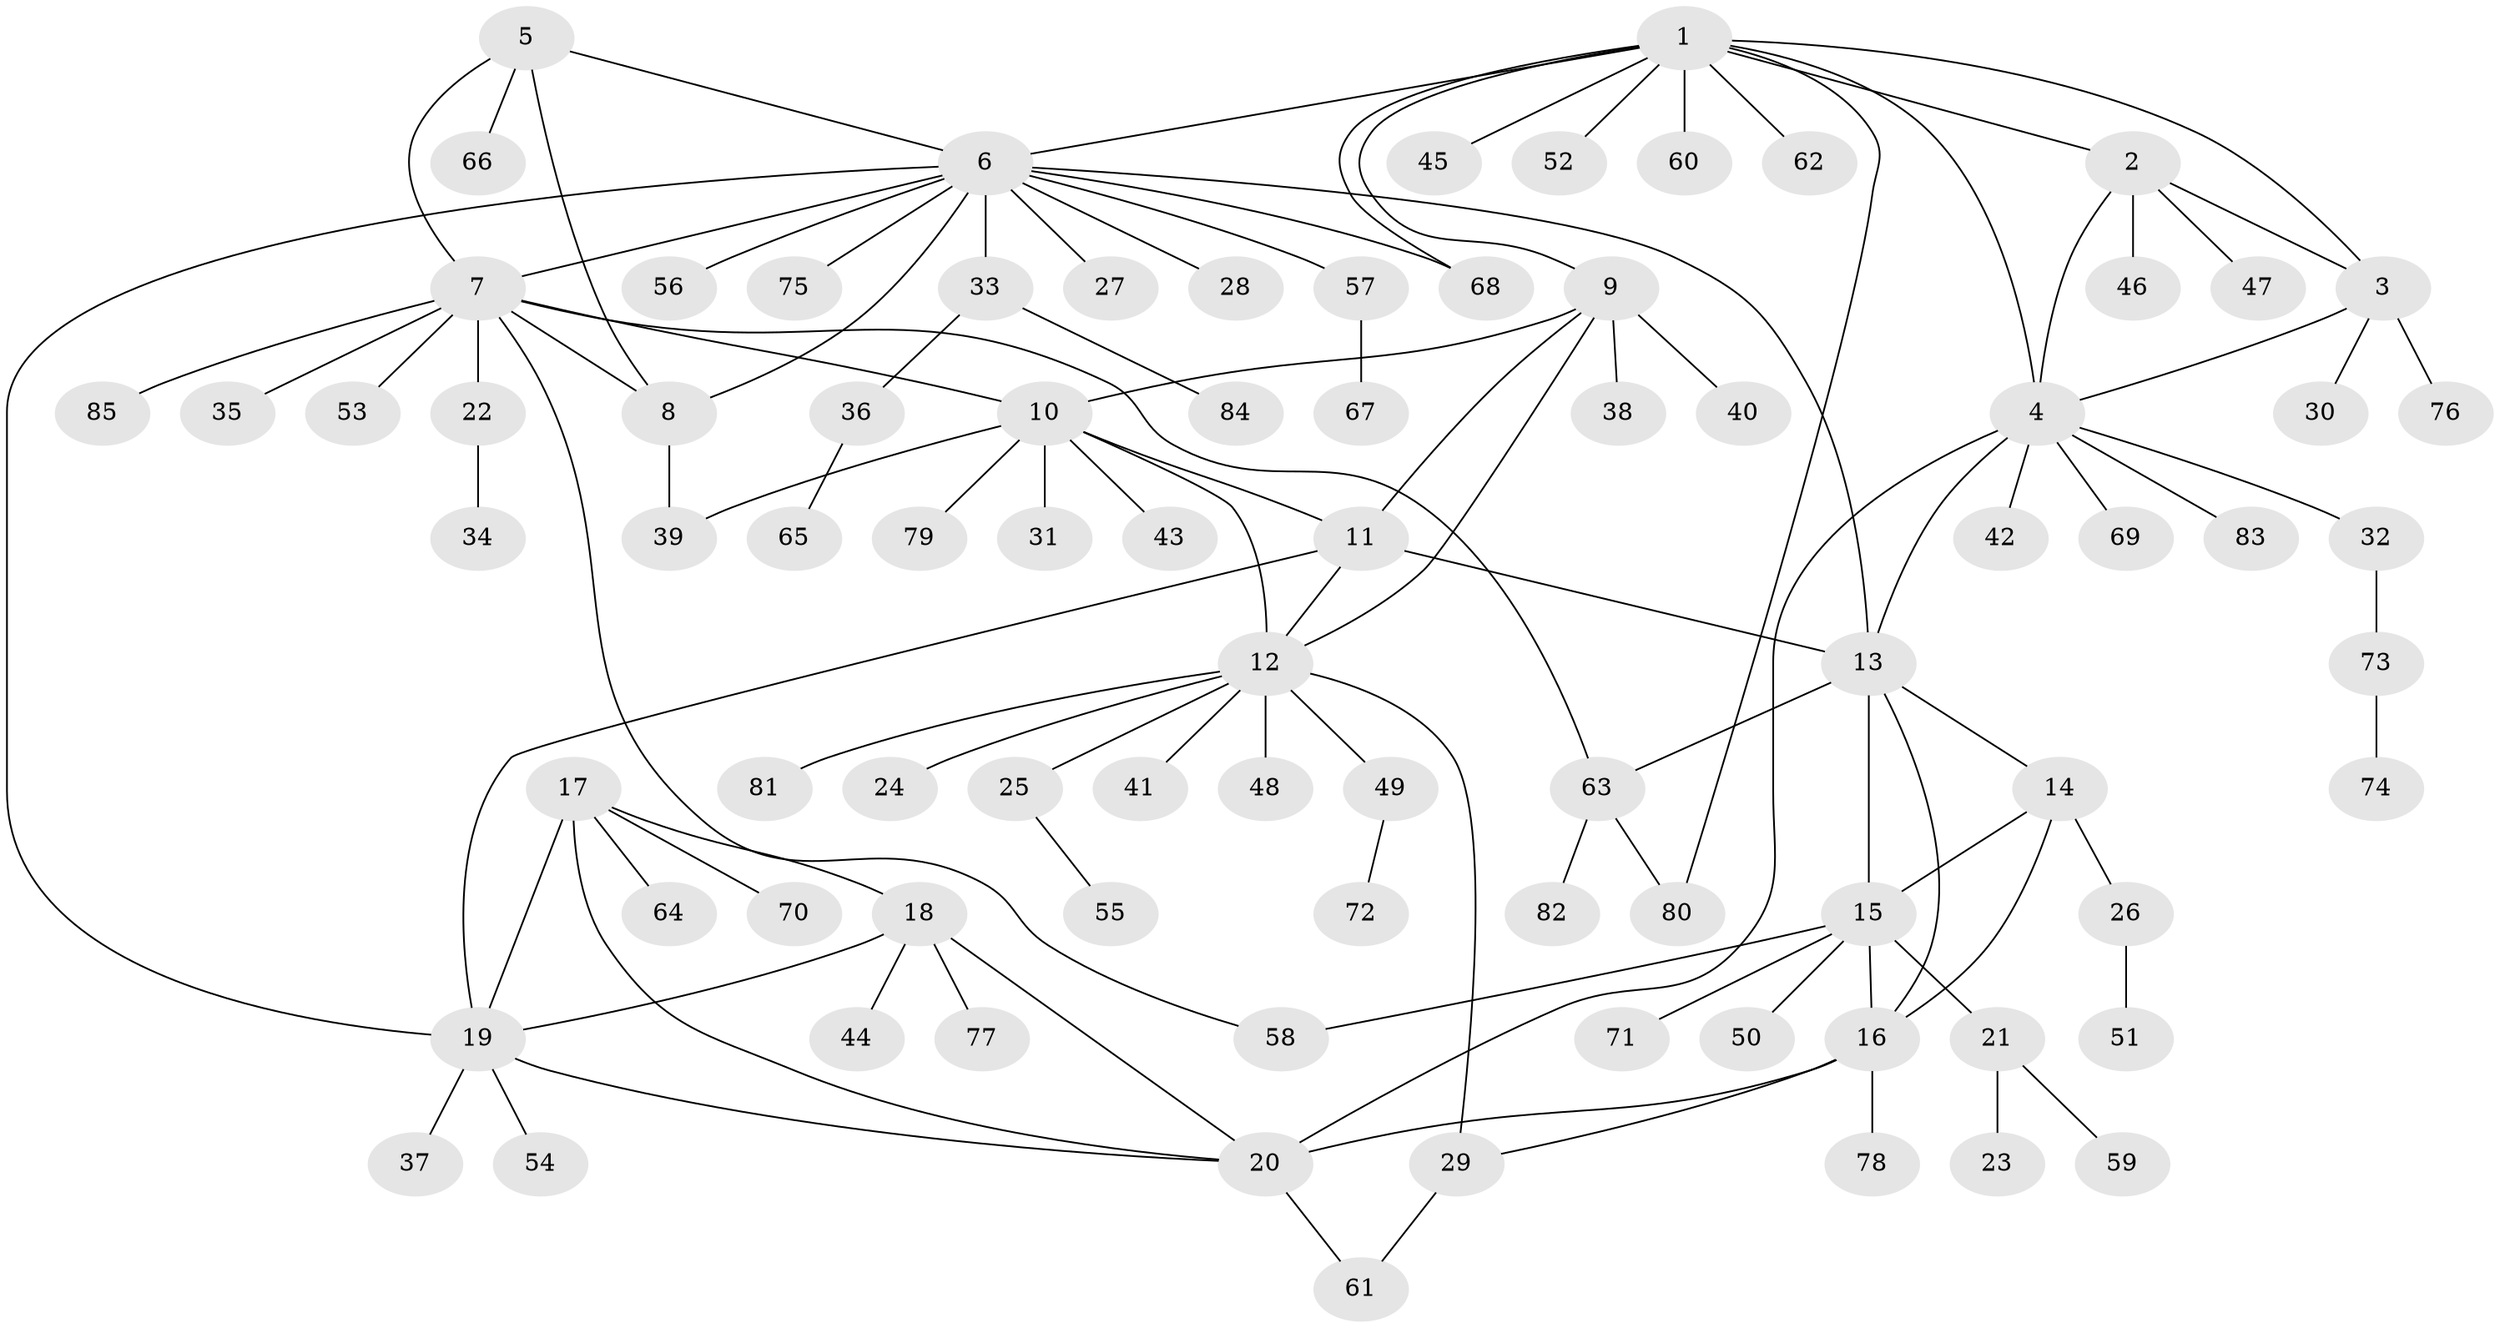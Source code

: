 // coarse degree distribution, {10: 0.016129032258064516, 4: 0.0967741935483871, 13: 0.016129032258064516, 11: 0.03225806451612903, 14: 0.016129032258064516, 8: 0.016129032258064516, 7: 0.016129032258064516, 6: 0.03225806451612903, 2: 0.14516129032258066, 1: 0.6129032258064516}
// Generated by graph-tools (version 1.1) at 2025/24/03/03/25 07:24:16]
// undirected, 85 vertices, 112 edges
graph export_dot {
graph [start="1"]
  node [color=gray90,style=filled];
  1;
  2;
  3;
  4;
  5;
  6;
  7;
  8;
  9;
  10;
  11;
  12;
  13;
  14;
  15;
  16;
  17;
  18;
  19;
  20;
  21;
  22;
  23;
  24;
  25;
  26;
  27;
  28;
  29;
  30;
  31;
  32;
  33;
  34;
  35;
  36;
  37;
  38;
  39;
  40;
  41;
  42;
  43;
  44;
  45;
  46;
  47;
  48;
  49;
  50;
  51;
  52;
  53;
  54;
  55;
  56;
  57;
  58;
  59;
  60;
  61;
  62;
  63;
  64;
  65;
  66;
  67;
  68;
  69;
  70;
  71;
  72;
  73;
  74;
  75;
  76;
  77;
  78;
  79;
  80;
  81;
  82;
  83;
  84;
  85;
  1 -- 2;
  1 -- 3;
  1 -- 4;
  1 -- 6;
  1 -- 9;
  1 -- 45;
  1 -- 52;
  1 -- 60;
  1 -- 62;
  1 -- 68;
  1 -- 80;
  2 -- 3;
  2 -- 4;
  2 -- 46;
  2 -- 47;
  3 -- 4;
  3 -- 30;
  3 -- 76;
  4 -- 13;
  4 -- 20;
  4 -- 32;
  4 -- 42;
  4 -- 69;
  4 -- 83;
  5 -- 6;
  5 -- 7;
  5 -- 8;
  5 -- 66;
  6 -- 7;
  6 -- 8;
  6 -- 13;
  6 -- 19;
  6 -- 27;
  6 -- 28;
  6 -- 33;
  6 -- 56;
  6 -- 57;
  6 -- 68;
  6 -- 75;
  7 -- 8;
  7 -- 10;
  7 -- 22;
  7 -- 35;
  7 -- 53;
  7 -- 58;
  7 -- 63;
  7 -- 85;
  8 -- 39;
  9 -- 10;
  9 -- 11;
  9 -- 12;
  9 -- 38;
  9 -- 40;
  10 -- 11;
  10 -- 12;
  10 -- 31;
  10 -- 39;
  10 -- 43;
  10 -- 79;
  11 -- 12;
  11 -- 13;
  11 -- 19;
  12 -- 24;
  12 -- 25;
  12 -- 29;
  12 -- 41;
  12 -- 48;
  12 -- 49;
  12 -- 81;
  13 -- 14;
  13 -- 15;
  13 -- 16;
  13 -- 63;
  14 -- 15;
  14 -- 16;
  14 -- 26;
  15 -- 16;
  15 -- 21;
  15 -- 50;
  15 -- 58;
  15 -- 71;
  16 -- 20;
  16 -- 29;
  16 -- 78;
  17 -- 18;
  17 -- 19;
  17 -- 20;
  17 -- 64;
  17 -- 70;
  18 -- 19;
  18 -- 20;
  18 -- 44;
  18 -- 77;
  19 -- 20;
  19 -- 37;
  19 -- 54;
  20 -- 61;
  21 -- 23;
  21 -- 59;
  22 -- 34;
  25 -- 55;
  26 -- 51;
  29 -- 61;
  32 -- 73;
  33 -- 36;
  33 -- 84;
  36 -- 65;
  49 -- 72;
  57 -- 67;
  63 -- 80;
  63 -- 82;
  73 -- 74;
}
